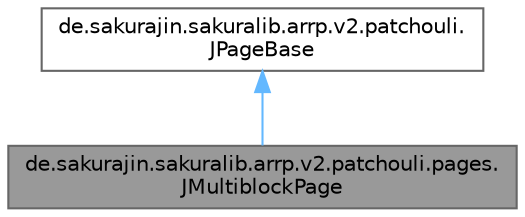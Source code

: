digraph "de.sakurajin.sakuralib.arrp.v2.patchouli.pages.JMultiblockPage"
{
 // LATEX_PDF_SIZE
  bgcolor="transparent";
  edge [fontname=Helvetica,fontsize=10,labelfontname=Helvetica,labelfontsize=10];
  node [fontname=Helvetica,fontsize=10,shape=box,height=0.2,width=0.4];
  Node1 [label="de.sakurajin.sakuralib.arrp.v2.patchouli.pages.\lJMultiblockPage",height=0.2,width=0.4,color="gray40", fillcolor="grey60", style="filled", fontcolor="black",tooltip="A page to display a multiblock structure."];
  Node2 -> Node1 [dir="back",color="steelblue1",style="solid"];
  Node2 [label="de.sakurajin.sakuralib.arrp.v2.patchouli.\lJPageBase",height=0.2,width=0.4,color="gray40", fillcolor="white", style="filled",URL="$classde_1_1sakurajin_1_1sakuralib_1_1arrp_1_1v2_1_1patchouli_1_1JPageBase.html",tooltip="Base class for all pages This only contains the basic data common across all page types."];
}
